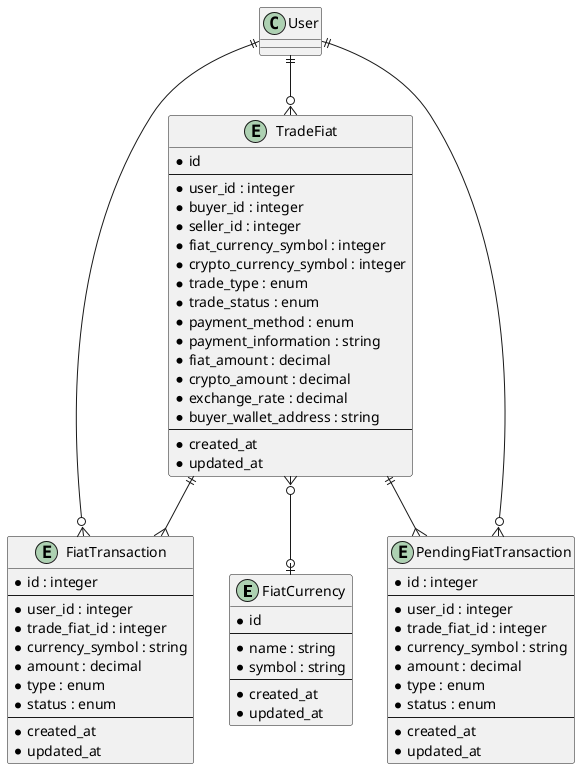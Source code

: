 @startuml

entity FiatCurrency {
    * id
    --
    * name : string
    * symbol : string
    --
    * created_at
    * updated_at
}

entity TradeFiat {
    * id
    --
    * user_id : integer
    * buyer_id : integer
    * seller_id : integer
    * fiat_currency_symbol : integer
    * crypto_currency_symbol : integer
    * trade_type : enum
    * trade_status : enum
    * payment_method : enum
    * payment_information : string
    * fiat_amount : decimal
    * crypto_amount : decimal
    * exchange_rate : decimal
    * buyer_wallet_address : string
    --
    * created_at
    * updated_at
}

entity FiatTransaction {
    * id : integer
    --
    * user_id : integer
    * trade_fiat_id : integer
    * currency_symbol : string
    * amount : decimal
    * type : enum
    * status : enum
    --
    * created_at
    * updated_at
}

entity PendingFiatTransaction {
    * id : integer
    --
    * user_id : integer
    * trade_fiat_id : integer
    * currency_symbol : string
    * amount : decimal
    * type : enum
    * status : enum
    --
    * created_at
    * updated_at
}

User ||--o{ TradeFiat
User ||--o{ FiatTransaction
User ||--o{ PendingFiatTransaction

TradeFiat }o--o| FiatCurrency

' TradeFiat has many FiatTransaction, but FiatTransaction has only one TradeFiat
TradeFiat ||--{ FiatTransaction

' TradeFiat has many PendingFiatTransaction, but PendingFiatTransaction has only one TradeFiat
TradeFiat ||--{ PendingFiatTransaction

@enduml
